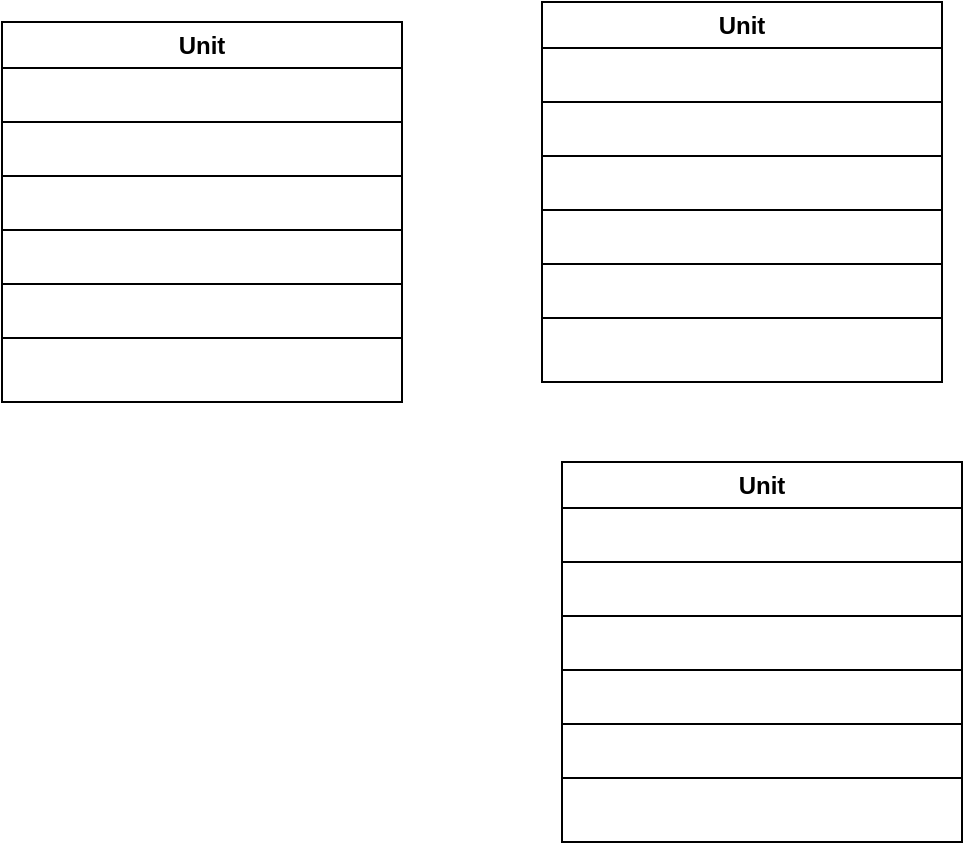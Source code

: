 <mxfile version="22.0.4" type="github">
  <diagram name="Page-1" id="qu3MGMUDJWT_irGqxcrn">
    <mxGraphModel dx="774" dy="527" grid="1" gridSize="10" guides="1" tooltips="1" connect="1" arrows="1" fold="1" page="1" pageScale="1" pageWidth="850" pageHeight="1100" math="0" shadow="0">
      <root>
        <mxCell id="0" />
        <mxCell id="1" parent="0" />
        <mxCell id="2JlTl93PYmjOU4oLTirD-1" value="Unit" style="swimlane;whiteSpace=wrap;html=1;" vertex="1" parent="1">
          <mxGeometry x="130" y="170" width="200" height="190" as="geometry" />
        </mxCell>
        <mxCell id="2JlTl93PYmjOU4oLTirD-4" value="" style="whiteSpace=wrap;html=1;" vertex="1" parent="2JlTl93PYmjOU4oLTirD-1">
          <mxGeometry y="50" width="200" height="27" as="geometry" />
        </mxCell>
        <mxCell id="2JlTl93PYmjOU4oLTirD-3" value="" style="whiteSpace=wrap;html=1;" vertex="1" parent="2JlTl93PYmjOU4oLTirD-1">
          <mxGeometry y="77" width="200" height="27" as="geometry" />
        </mxCell>
        <mxCell id="2JlTl93PYmjOU4oLTirD-5" value="" style="whiteSpace=wrap;html=1;" vertex="1" parent="2JlTl93PYmjOU4oLTirD-1">
          <mxGeometry y="104" width="200" height="27" as="geometry" />
        </mxCell>
        <mxCell id="2JlTl93PYmjOU4oLTirD-6" value="" style="whiteSpace=wrap;html=1;" vertex="1" parent="2JlTl93PYmjOU4oLTirD-1">
          <mxGeometry y="131" width="200" height="27" as="geometry" />
        </mxCell>
        <mxCell id="2JlTl93PYmjOU4oLTirD-7" value="" style="whiteSpace=wrap;html=1;" vertex="1" parent="2JlTl93PYmjOU4oLTirD-1">
          <mxGeometry y="158" width="200" height="32" as="geometry" />
        </mxCell>
        <mxCell id="2JlTl93PYmjOU4oLTirD-2" value="" style="whiteSpace=wrap;html=1;" vertex="1" parent="1">
          <mxGeometry x="130" y="193" width="200" height="27" as="geometry" />
        </mxCell>
        <mxCell id="2JlTl93PYmjOU4oLTirD-8" value="Unit" style="swimlane;whiteSpace=wrap;html=1;" vertex="1" parent="1">
          <mxGeometry x="400" y="160" width="200" height="190" as="geometry" />
        </mxCell>
        <mxCell id="2JlTl93PYmjOU4oLTirD-9" value="" style="whiteSpace=wrap;html=1;" vertex="1" parent="2JlTl93PYmjOU4oLTirD-8">
          <mxGeometry y="50" width="200" height="27" as="geometry" />
        </mxCell>
        <mxCell id="2JlTl93PYmjOU4oLTirD-10" value="" style="whiteSpace=wrap;html=1;" vertex="1" parent="2JlTl93PYmjOU4oLTirD-8">
          <mxGeometry y="77" width="200" height="27" as="geometry" />
        </mxCell>
        <mxCell id="2JlTl93PYmjOU4oLTirD-11" value="" style="whiteSpace=wrap;html=1;" vertex="1" parent="2JlTl93PYmjOU4oLTirD-8">
          <mxGeometry y="104" width="200" height="27" as="geometry" />
        </mxCell>
        <mxCell id="2JlTl93PYmjOU4oLTirD-12" value="" style="whiteSpace=wrap;html=1;" vertex="1" parent="2JlTl93PYmjOU4oLTirD-8">
          <mxGeometry y="131" width="200" height="27" as="geometry" />
        </mxCell>
        <mxCell id="2JlTl93PYmjOU4oLTirD-13" value="" style="whiteSpace=wrap;html=1;" vertex="1" parent="2JlTl93PYmjOU4oLTirD-8">
          <mxGeometry y="158" width="200" height="32" as="geometry" />
        </mxCell>
        <mxCell id="2JlTl93PYmjOU4oLTirD-14" value="" style="whiteSpace=wrap;html=1;" vertex="1" parent="2JlTl93PYmjOU4oLTirD-8">
          <mxGeometry y="23" width="200" height="27" as="geometry" />
        </mxCell>
        <mxCell id="2JlTl93PYmjOU4oLTirD-21" value="Unit" style="swimlane;whiteSpace=wrap;html=1;" vertex="1" parent="1">
          <mxGeometry x="410" y="390" width="200" height="190" as="geometry" />
        </mxCell>
        <mxCell id="2JlTl93PYmjOU4oLTirD-22" value="" style="whiteSpace=wrap;html=1;" vertex="1" parent="2JlTl93PYmjOU4oLTirD-21">
          <mxGeometry y="50" width="200" height="27" as="geometry" />
        </mxCell>
        <mxCell id="2JlTl93PYmjOU4oLTirD-23" value="" style="whiteSpace=wrap;html=1;" vertex="1" parent="2JlTl93PYmjOU4oLTirD-21">
          <mxGeometry y="77" width="200" height="27" as="geometry" />
        </mxCell>
        <mxCell id="2JlTl93PYmjOU4oLTirD-24" value="" style="whiteSpace=wrap;html=1;" vertex="1" parent="2JlTl93PYmjOU4oLTirD-21">
          <mxGeometry y="77" width="200" height="27" as="geometry" />
        </mxCell>
        <mxCell id="2JlTl93PYmjOU4oLTirD-25" value="" style="whiteSpace=wrap;html=1;" vertex="1" parent="2JlTl93PYmjOU4oLTirD-21">
          <mxGeometry y="131" width="200" height="27" as="geometry" />
        </mxCell>
        <mxCell id="2JlTl93PYmjOU4oLTirD-26" value="" style="whiteSpace=wrap;html=1;" vertex="1" parent="2JlTl93PYmjOU4oLTirD-21">
          <mxGeometry y="158" width="200" height="32" as="geometry" />
        </mxCell>
        <mxCell id="2JlTl93PYmjOU4oLTirD-27" value="" style="whiteSpace=wrap;html=1;" vertex="1" parent="2JlTl93PYmjOU4oLTirD-21">
          <mxGeometry y="23" width="200" height="27" as="geometry" />
        </mxCell>
        <mxCell id="2JlTl93PYmjOU4oLTirD-29" value="" style="whiteSpace=wrap;html=1;" vertex="1" parent="2JlTl93PYmjOU4oLTirD-21">
          <mxGeometry y="104" width="200" height="27" as="geometry" />
        </mxCell>
      </root>
    </mxGraphModel>
  </diagram>
</mxfile>
